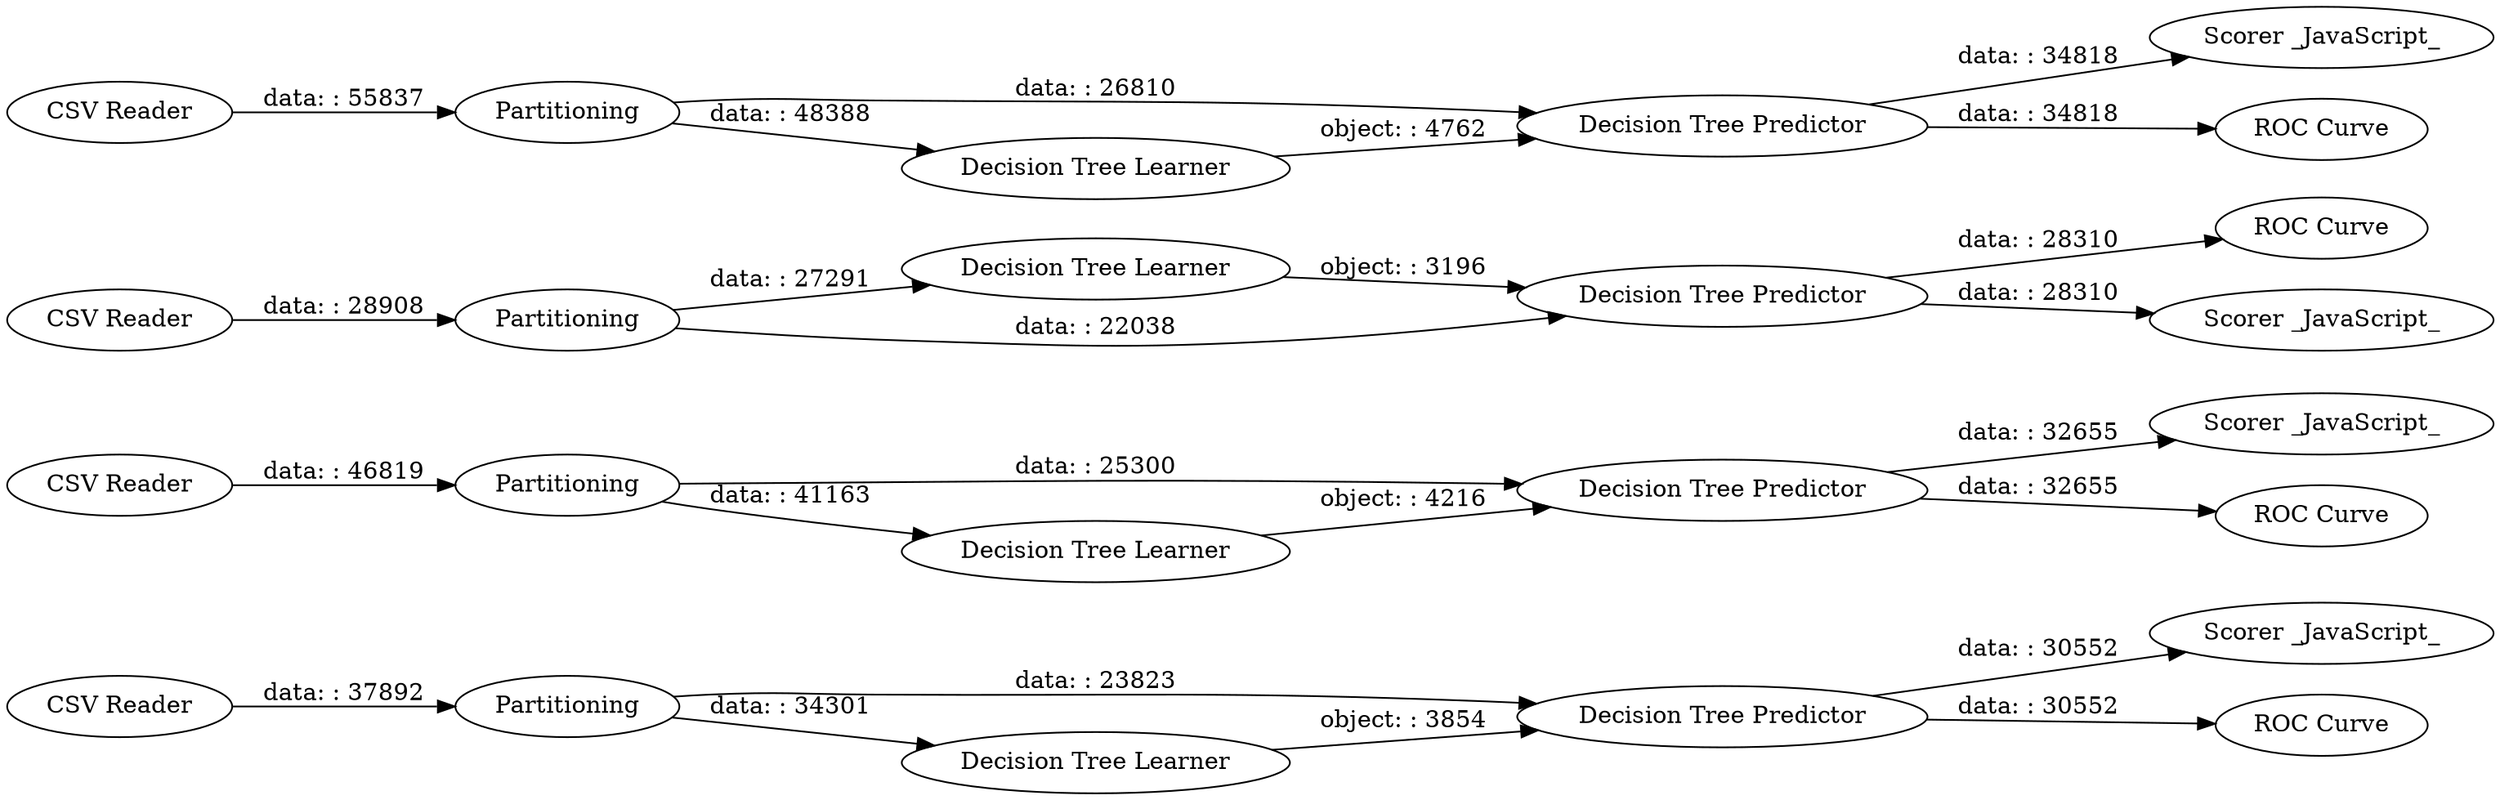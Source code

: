 digraph {
	"6414615326001065949_77" [label="Scorer _JavaScript_"]
	"6414615326001065949_72" [label="CSV Reader"]
	"6414615326001065949_76" [label="Decision Tree Predictor"]
	"6414615326001065949_68" [label="ROC Curve"]
	"6414615326001065949_81" [label="Scorer _JavaScript_"]
	"6414615326001065949_75" [label=Partitioning]
	"6414615326001065949_84" [label="Scorer _JavaScript_"]
	"6414615326001065949_73" [label="CSV Reader"]
	"6414615326001065949_85" [label="Decision Tree Predictor"]
	"6414615326001065949_88" [label="Decision Tree Learner"]
	"6414615326001065949_87" [label=Partitioning]
	"6414615326001065949_82" [label="ROC Curve"]
	"6414615326001065949_74" [label="ROC Curve"]
	"6414615326001065949_70" [label="CSV Reader"]
	"6414615326001065949_63" [label=Partitioning]
	"6414615326001065949_80" [label=Partitioning]
	"6414615326001065949_83" [label="Decision Tree Predictor"]
	"6414615326001065949_64" [label="Decision Tree Learner"]
	"6414615326001065949_65" [label="Decision Tree Predictor"]
	"6414615326001065949_69" [label="Scorer _JavaScript_"]
	"6414615326001065949_71" [label="CSV Reader"]
	"6414615326001065949_79" [label="Decision Tree Learner"]
	"6414615326001065949_86" [label="ROC Curve"]
	"6414615326001065949_78" [label="Decision Tree Learner"]
	"6414615326001065949_76" -> "6414615326001065949_77" [label="data: : 30552"]
	"6414615326001065949_65" -> "6414615326001065949_68" [label="data: : 28310"]
	"6414615326001065949_73" -> "6414615326001065949_87" [label="data: : 55837"]
	"6414615326001065949_83" -> "6414615326001065949_81" [label="data: : 32655"]
	"6414615326001065949_75" -> "6414615326001065949_76" [label="data: : 23823"]
	"6414615326001065949_63" -> "6414615326001065949_64" [label="data: : 27291"]
	"6414615326001065949_65" -> "6414615326001065949_69" [label="data: : 28310"]
	"6414615326001065949_88" -> "6414615326001065949_85" [label="object: : 4762"]
	"6414615326001065949_80" -> "6414615326001065949_83" [label="data: : 25300"]
	"6414615326001065949_72" -> "6414615326001065949_80" [label="data: : 46819"]
	"6414615326001065949_63" -> "6414615326001065949_65" [label="data: : 22038"]
	"6414615326001065949_87" -> "6414615326001065949_88" [label="data: : 48388"]
	"6414615326001065949_76" -> "6414615326001065949_74" [label="data: : 30552"]
	"6414615326001065949_79" -> "6414615326001065949_83" [label="object: : 4216"]
	"6414615326001065949_83" -> "6414615326001065949_82" [label="data: : 32655"]
	"6414615326001065949_85" -> "6414615326001065949_84" [label="data: : 34818"]
	"6414615326001065949_75" -> "6414615326001065949_78" [label="data: : 34301"]
	"6414615326001065949_64" -> "6414615326001065949_65" [label="object: : 3196"]
	"6414615326001065949_87" -> "6414615326001065949_85" [label="data: : 26810"]
	"6414615326001065949_70" -> "6414615326001065949_63" [label="data: : 28908"]
	"6414615326001065949_85" -> "6414615326001065949_86" [label="data: : 34818"]
	"6414615326001065949_80" -> "6414615326001065949_79" [label="data: : 41163"]
	"6414615326001065949_71" -> "6414615326001065949_75" [label="data: : 37892"]
	"6414615326001065949_78" -> "6414615326001065949_76" [label="object: : 3854"]
	rankdir=LR
}
